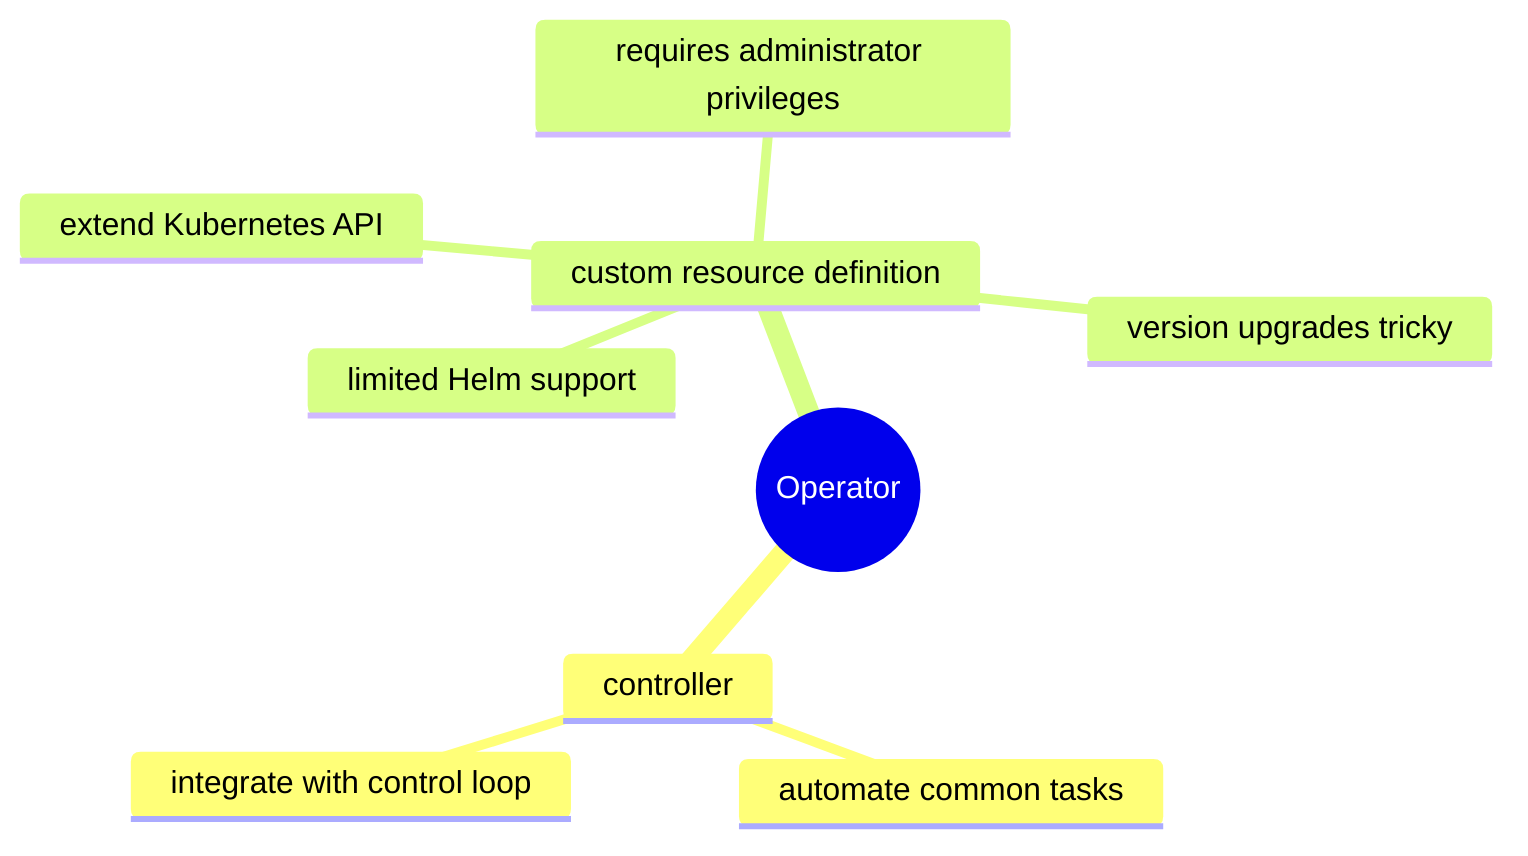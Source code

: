 mindmap
  root((Operator))
    controller
      automate common tasks
      ::icon(fa fa-plus-circle)
      integrate with control loop
      ::icon(fa fa-plus-circle)
    custom resource definition
      extend Kubernetes API
      ::icon(fa fa-plus-circle)
      requires administrator privileges
      ::icon(fa fa-minus-circle)
      limited Helm support
      ::icon(fa fa-minus-circle)
      version upgrades tricky
      ::icon(fa fa-minus-circle)